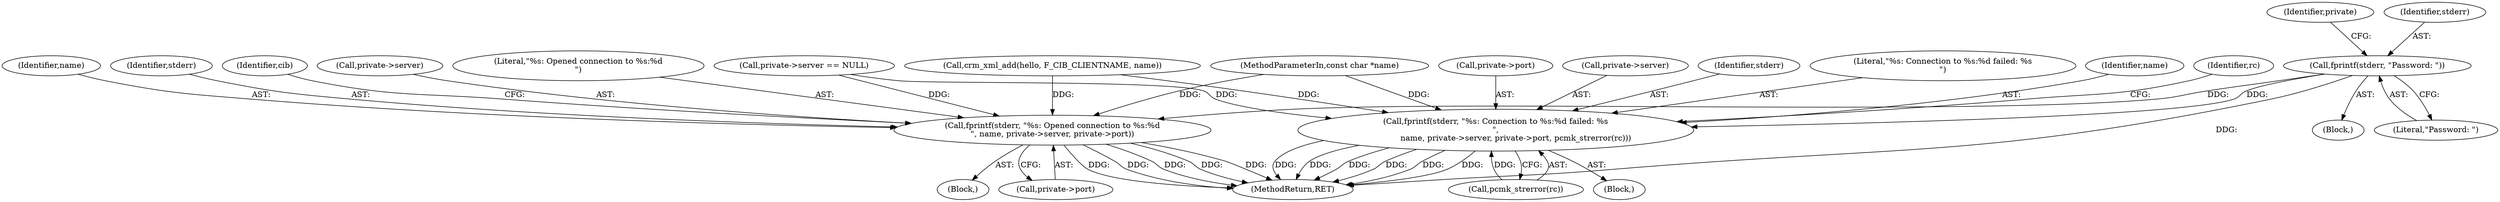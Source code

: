 digraph "0_pacemaker_564f7cc2a51dcd2f28ab12a13394f31be5aa3c93_7@API" {
"1000143" [label="(Call,fprintf(stderr, \"Password: \"))"];
"1000272" [label="(Call,fprintf(stderr, \"%s: Opened connection to %s:%d\n\", name, private->server, private->port))"];
"1000294" [label="(Call,fprintf(stderr, \"%s: Connection to %s:%d failed: %s\n\",\n                name, private->server, private->port, pcmk_strerror(rc)))"];
"1000301" [label="(Call,private->port)"];
"1000275" [label="(Identifier,name)"];
"1000148" [label="(Identifier,private)"];
"1000103" [label="(MethodParameterIn,const char *name)"];
"1000298" [label="(Call,private->server)"];
"1000274" [label="(Literal,\"%s: Opened connection to %s:%d\n\")"];
"1000271" [label="(Block,)"];
"1000308" [label="(MethodReturn,RET)"];
"1000295" [label="(Identifier,stderr)"];
"1000293" [label="(Block,)"];
"1000249" [label="(Call,crm_xml_add(hello, F_CIB_CLIENTNAME, name))"];
"1000145" [label="(Literal,\"Password: \")"];
"1000143" [label="(Call,fprintf(stderr, \"Password: \"))"];
"1000187" [label="(Call,private->server == NULL)"];
"1000272" [label="(Call,fprintf(stderr, \"%s: Opened connection to %s:%d\n\", name, private->server, private->port))"];
"1000122" [label="(Block,)"];
"1000144" [label="(Identifier,stderr)"];
"1000296" [label="(Literal,\"%s: Connection to %s:%d failed: %s\n\")"];
"1000279" [label="(Call,private->port)"];
"1000297" [label="(Identifier,name)"];
"1000273" [label="(Identifier,stderr)"];
"1000284" [label="(Identifier,cib)"];
"1000294" [label="(Call,fprintf(stderr, \"%s: Connection to %s:%d failed: %s\n\",\n                name, private->server, private->port, pcmk_strerror(rc)))"];
"1000304" [label="(Call,pcmk_strerror(rc))"];
"1000276" [label="(Call,private->server)"];
"1000307" [label="(Identifier,rc)"];
"1000143" -> "1000122"  [label="AST: "];
"1000143" -> "1000145"  [label="CFG: "];
"1000144" -> "1000143"  [label="AST: "];
"1000145" -> "1000143"  [label="AST: "];
"1000148" -> "1000143"  [label="CFG: "];
"1000143" -> "1000308"  [label="DDG: "];
"1000143" -> "1000272"  [label="DDG: "];
"1000143" -> "1000294"  [label="DDG: "];
"1000272" -> "1000271"  [label="AST: "];
"1000272" -> "1000279"  [label="CFG: "];
"1000273" -> "1000272"  [label="AST: "];
"1000274" -> "1000272"  [label="AST: "];
"1000275" -> "1000272"  [label="AST: "];
"1000276" -> "1000272"  [label="AST: "];
"1000279" -> "1000272"  [label="AST: "];
"1000284" -> "1000272"  [label="CFG: "];
"1000272" -> "1000308"  [label="DDG: "];
"1000272" -> "1000308"  [label="DDG: "];
"1000272" -> "1000308"  [label="DDG: "];
"1000272" -> "1000308"  [label="DDG: "];
"1000272" -> "1000308"  [label="DDG: "];
"1000249" -> "1000272"  [label="DDG: "];
"1000103" -> "1000272"  [label="DDG: "];
"1000187" -> "1000272"  [label="DDG: "];
"1000294" -> "1000293"  [label="AST: "];
"1000294" -> "1000304"  [label="CFG: "];
"1000295" -> "1000294"  [label="AST: "];
"1000296" -> "1000294"  [label="AST: "];
"1000297" -> "1000294"  [label="AST: "];
"1000298" -> "1000294"  [label="AST: "];
"1000301" -> "1000294"  [label="AST: "];
"1000304" -> "1000294"  [label="AST: "];
"1000307" -> "1000294"  [label="CFG: "];
"1000294" -> "1000308"  [label="DDG: "];
"1000294" -> "1000308"  [label="DDG: "];
"1000294" -> "1000308"  [label="DDG: "];
"1000294" -> "1000308"  [label="DDG: "];
"1000294" -> "1000308"  [label="DDG: "];
"1000294" -> "1000308"  [label="DDG: "];
"1000249" -> "1000294"  [label="DDG: "];
"1000103" -> "1000294"  [label="DDG: "];
"1000187" -> "1000294"  [label="DDG: "];
"1000304" -> "1000294"  [label="DDG: "];
}
